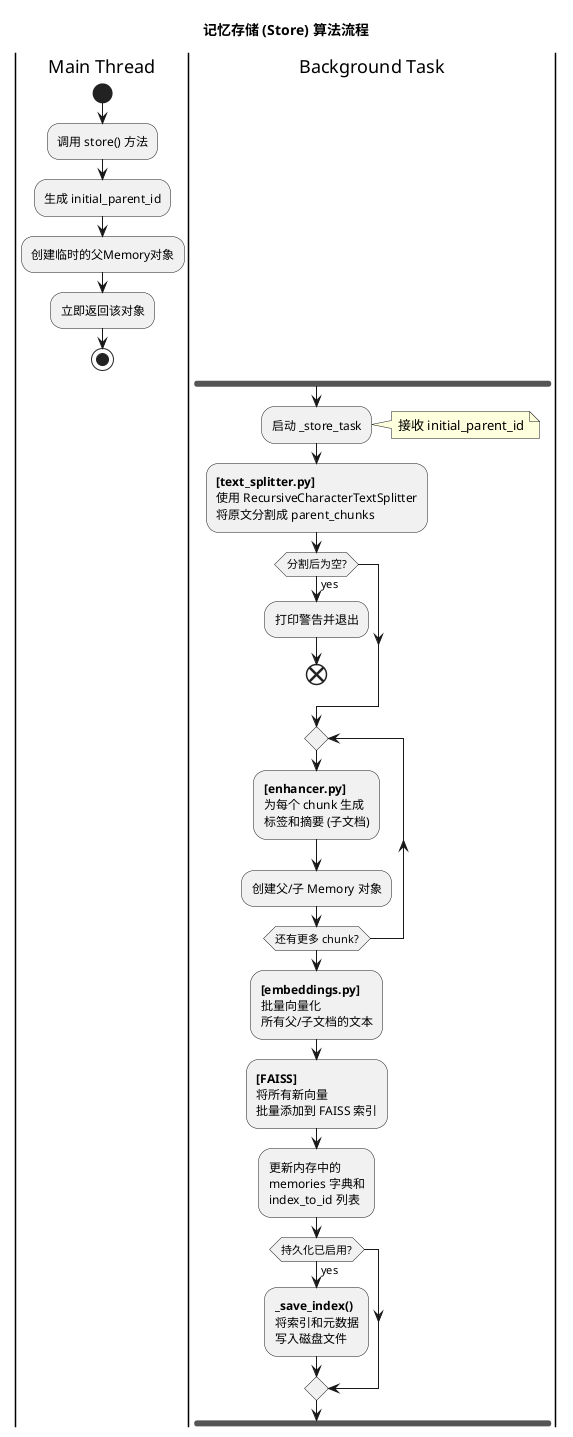 @startuml
title 记忆存储 (Store) 算法流程

|Main Thread|
start
:调用 store() 方法;
:生成 initial_parent_id;
:创建临时的父Memory对象;
:立即返回该对象;
stop

|Background Task|
fork
:启动 _store_task;
note right
  接收 initial_parent_id
end note
:<b>[text_splitter.py]</b>
使用 RecursiveCharacterTextSplitter
将原文分割成 parent_chunks;
if (分割后为空?) then (yes)
  :打印警告并退出;
  end
endif
repeat
  :<b>[enhancer.py]</b>
  为每个 chunk 生成
  标签和摘要 (子文档);
  :创建父/子 Memory 对象;
repeat while (还有更多 chunk?)
:<b>[embeddings.py]</b>
批量向量化
所有父/子文档的文本;
:<b>[FAISS]</b>
将所有新向量
批量添加到 FAISS 索引;
:更新内存中的
memories 字典和
index_to_id 列表;
if (持久化已启用?) then (yes)
  :<b>_save_index()</b>
  将索引和元数据
  写入磁盘文件;
endif
end fork
@enduml 